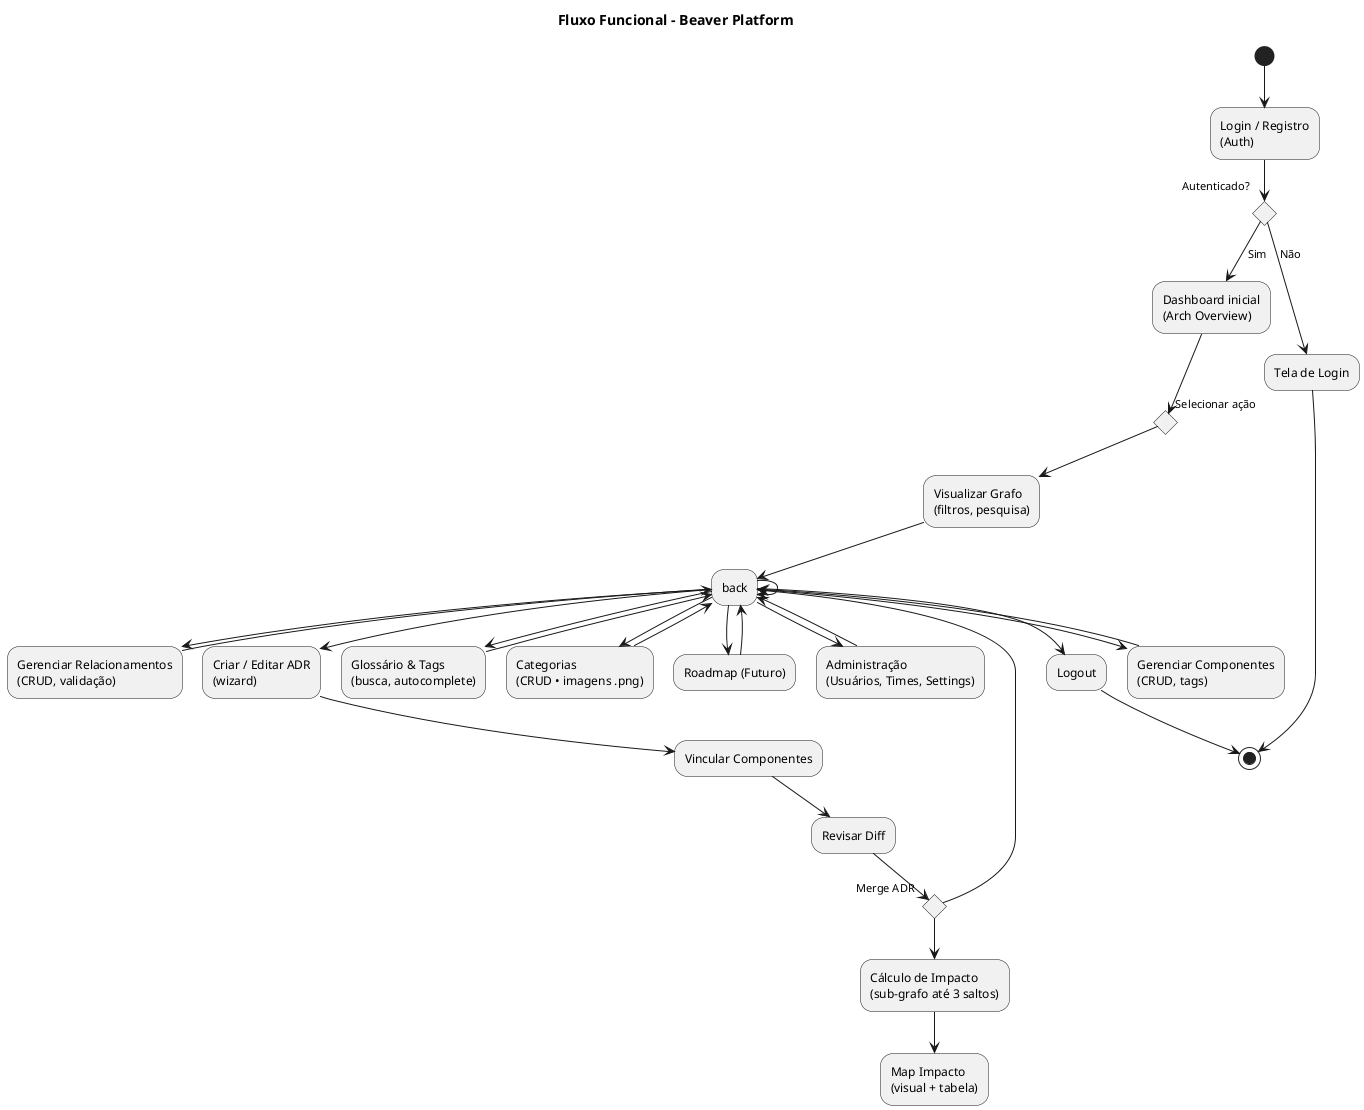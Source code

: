 @startuml Beaver_Fluxo_Funcional
title Fluxo Funcional – Beaver Platform

(*) --> "Login / Registro\n(Auth)"
    --> if "Autenticado?" then
        --> [Sim] "Dashboard inicial\n(Arch Overview)"
        --> if "Selecionar ação" then
            --> "Visualizar Grafo\n(filtros, pesquisa)"
            --> back
            --> "Gerenciar Componentes\n(CRUD, tags)"
            --> back
            --> "Gerenciar Relacionamentos\n(CRUD, validação)"
            --> back
            --> "Criar / Editar ADR\n(wizard)"
                --> "Vincular Componentes"
                --> "Revisar Diff"
                --> if "Merge ADR" then
                    --> "Cálculo de Impacto\n(sub-grafo até 3 saltos)"
                    --> "Map Impacto\n(visual + tabela)"
                else
                    --> back
                endif
            --> back
            --> "Glossário & Tags\n(busca, autocomplete)"
            --> back
            --> "Categorias\n(CRUD • imagens .png)"
            --> back
            --> "Roadmap (Futuro)"
            --> back
            --> "Administração\n(Usuários, Times, Settings)"
            --> back
        endif
        --> "Logout"
        --> (*)
    else
        --> [Não] "Tela de Login"
        --> (*)
    endif
@enduml
